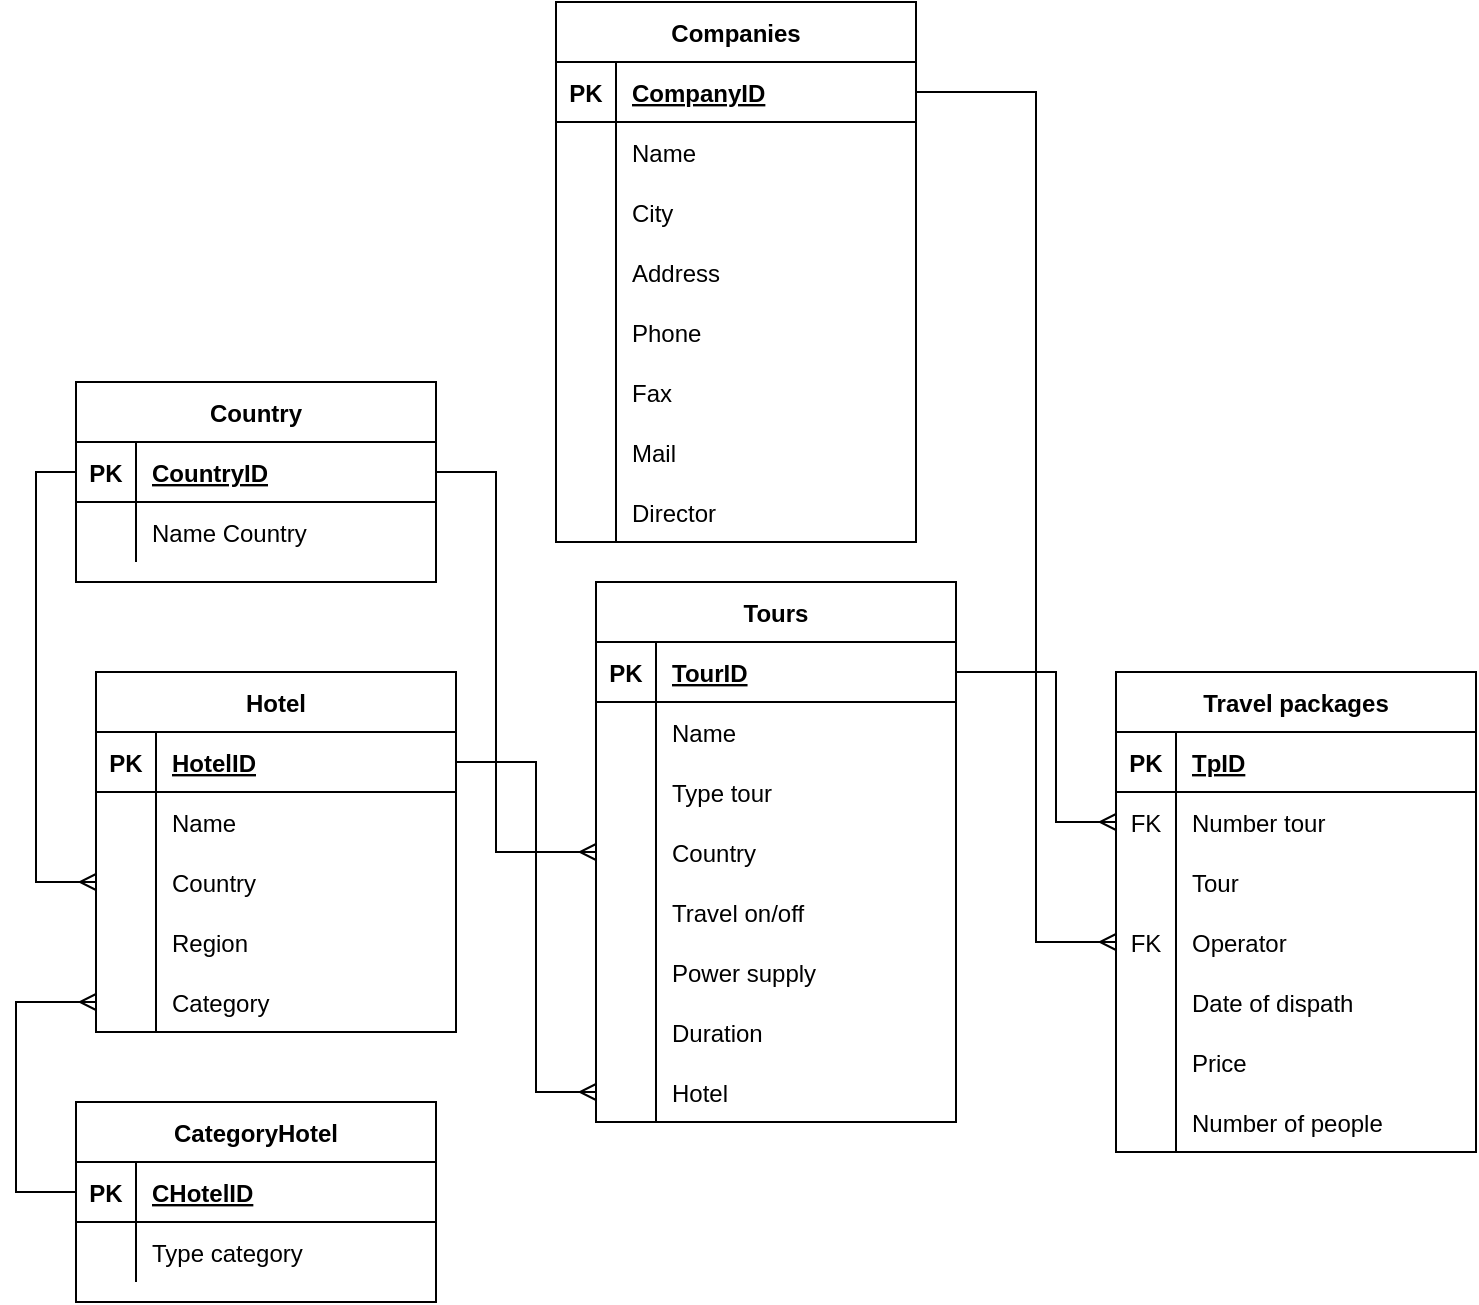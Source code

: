 <mxfile version="13.9.9" type="device"><diagram id="Lc61Oj9iBNVvq9Qi2prH" name="Страница 1"><mxGraphModel dx="1326" dy="846" grid="1" gridSize="10" guides="1" tooltips="1" connect="1" arrows="1" fold="1" page="1" pageScale="1" pageWidth="827" pageHeight="1169" math="0" shadow="0"><root><mxCell id="0"/><mxCell id="1" parent="0"/><mxCell id="X6WaeSLlBuZF8RS0wWXy-1" value="Tours" style="shape=table;startSize=30;container=1;collapsible=1;childLayout=tableLayout;fixedRows=1;rowLines=0;fontStyle=1;align=center;resizeLast=1;" parent="1" vertex="1"><mxGeometry x="360" y="730" width="180" height="270" as="geometry"/></mxCell><mxCell id="X6WaeSLlBuZF8RS0wWXy-2" value="" style="shape=partialRectangle;collapsible=0;dropTarget=0;pointerEvents=0;fillColor=none;top=0;left=0;bottom=1;right=0;points=[[0,0.5],[1,0.5]];portConstraint=eastwest;" parent="X6WaeSLlBuZF8RS0wWXy-1" vertex="1"><mxGeometry y="30" width="180" height="30" as="geometry"/></mxCell><mxCell id="X6WaeSLlBuZF8RS0wWXy-3" value="PK" style="shape=partialRectangle;connectable=0;fillColor=none;top=0;left=0;bottom=0;right=0;fontStyle=1;overflow=hidden;" parent="X6WaeSLlBuZF8RS0wWXy-2" vertex="1"><mxGeometry width="30" height="30" as="geometry"/></mxCell><mxCell id="X6WaeSLlBuZF8RS0wWXy-4" value="TourID" style="shape=partialRectangle;connectable=0;fillColor=none;top=0;left=0;bottom=0;right=0;align=left;spacingLeft=6;fontStyle=5;overflow=hidden;" parent="X6WaeSLlBuZF8RS0wWXy-2" vertex="1"><mxGeometry x="30" width="150" height="30" as="geometry"/></mxCell><mxCell id="X6WaeSLlBuZF8RS0wWXy-5" value="" style="shape=partialRectangle;collapsible=0;dropTarget=0;pointerEvents=0;fillColor=none;top=0;left=0;bottom=0;right=0;points=[[0,0.5],[1,0.5]];portConstraint=eastwest;" parent="X6WaeSLlBuZF8RS0wWXy-1" vertex="1"><mxGeometry y="60" width="180" height="30" as="geometry"/></mxCell><mxCell id="X6WaeSLlBuZF8RS0wWXy-6" value="" style="shape=partialRectangle;connectable=0;fillColor=none;top=0;left=0;bottom=0;right=0;editable=1;overflow=hidden;" parent="X6WaeSLlBuZF8RS0wWXy-5" vertex="1"><mxGeometry width="30" height="30" as="geometry"/></mxCell><mxCell id="X6WaeSLlBuZF8RS0wWXy-7" value="Name" style="shape=partialRectangle;connectable=0;fillColor=none;top=0;left=0;bottom=0;right=0;align=left;spacingLeft=6;overflow=hidden;" parent="X6WaeSLlBuZF8RS0wWXy-5" vertex="1"><mxGeometry x="30" width="150" height="30" as="geometry"/></mxCell><mxCell id="X6WaeSLlBuZF8RS0wWXy-8" value="" style="shape=partialRectangle;collapsible=0;dropTarget=0;pointerEvents=0;fillColor=none;top=0;left=0;bottom=0;right=0;points=[[0,0.5],[1,0.5]];portConstraint=eastwest;" parent="X6WaeSLlBuZF8RS0wWXy-1" vertex="1"><mxGeometry y="90" width="180" height="30" as="geometry"/></mxCell><mxCell id="X6WaeSLlBuZF8RS0wWXy-9" value="" style="shape=partialRectangle;connectable=0;fillColor=none;top=0;left=0;bottom=0;right=0;editable=1;overflow=hidden;" parent="X6WaeSLlBuZF8RS0wWXy-8" vertex="1"><mxGeometry width="30" height="30" as="geometry"/></mxCell><mxCell id="X6WaeSLlBuZF8RS0wWXy-10" value="Type tour" style="shape=partialRectangle;connectable=0;fillColor=none;top=0;left=0;bottom=0;right=0;align=left;spacingLeft=6;overflow=hidden;" parent="X6WaeSLlBuZF8RS0wWXy-8" vertex="1"><mxGeometry x="30" width="150" height="30" as="geometry"/></mxCell><mxCell id="X6WaeSLlBuZF8RS0wWXy-11" style="shape=partialRectangle;collapsible=0;dropTarget=0;pointerEvents=0;fillColor=none;top=0;left=0;bottom=0;right=0;points=[[0,0.5],[1,0.5]];portConstraint=eastwest;" parent="X6WaeSLlBuZF8RS0wWXy-1" vertex="1"><mxGeometry y="120" width="180" height="30" as="geometry"/></mxCell><mxCell id="X6WaeSLlBuZF8RS0wWXy-12" value="" style="shape=partialRectangle;connectable=0;fillColor=none;top=0;left=0;bottom=0;right=0;editable=1;overflow=hidden;" parent="X6WaeSLlBuZF8RS0wWXy-11" vertex="1"><mxGeometry width="30" height="30" as="geometry"/></mxCell><mxCell id="X6WaeSLlBuZF8RS0wWXy-13" value="Country" style="shape=partialRectangle;connectable=0;fillColor=none;top=0;left=0;bottom=0;right=0;align=left;spacingLeft=6;overflow=hidden;" parent="X6WaeSLlBuZF8RS0wWXy-11" vertex="1"><mxGeometry x="30" width="150" height="30" as="geometry"/></mxCell><mxCell id="X6WaeSLlBuZF8RS0wWXy-14" value="" style="shape=partialRectangle;collapsible=0;dropTarget=0;pointerEvents=0;fillColor=none;top=0;left=0;bottom=0;right=0;points=[[0,0.5],[1,0.5]];portConstraint=eastwest;" parent="X6WaeSLlBuZF8RS0wWXy-1" vertex="1"><mxGeometry y="150" width="180" height="30" as="geometry"/></mxCell><mxCell id="X6WaeSLlBuZF8RS0wWXy-15" value="" style="shape=partialRectangle;connectable=0;fillColor=none;top=0;left=0;bottom=0;right=0;editable=1;overflow=hidden;" parent="X6WaeSLlBuZF8RS0wWXy-14" vertex="1"><mxGeometry width="30" height="30" as="geometry"/></mxCell><mxCell id="X6WaeSLlBuZF8RS0wWXy-16" value="Travel on/off" style="shape=partialRectangle;connectable=0;fillColor=none;top=0;left=0;bottom=0;right=0;align=left;spacingLeft=6;overflow=hidden;" parent="X6WaeSLlBuZF8RS0wWXy-14" vertex="1"><mxGeometry x="30" width="150" height="30" as="geometry"/></mxCell><mxCell id="X6WaeSLlBuZF8RS0wWXy-17" style="shape=partialRectangle;collapsible=0;dropTarget=0;pointerEvents=0;fillColor=none;top=0;left=0;bottom=0;right=0;points=[[0,0.5],[1,0.5]];portConstraint=eastwest;" parent="X6WaeSLlBuZF8RS0wWXy-1" vertex="1"><mxGeometry y="180" width="180" height="30" as="geometry"/></mxCell><mxCell id="X6WaeSLlBuZF8RS0wWXy-18" style="shape=partialRectangle;connectable=0;fillColor=none;top=0;left=0;bottom=0;right=0;editable=1;overflow=hidden;" parent="X6WaeSLlBuZF8RS0wWXy-17" vertex="1"><mxGeometry width="30" height="30" as="geometry"/></mxCell><mxCell id="X6WaeSLlBuZF8RS0wWXy-19" value="Power supply" style="shape=partialRectangle;connectable=0;fillColor=none;top=0;left=0;bottom=0;right=0;align=left;spacingLeft=6;overflow=hidden;" parent="X6WaeSLlBuZF8RS0wWXy-17" vertex="1"><mxGeometry x="30" width="150" height="30" as="geometry"/></mxCell><mxCell id="X6WaeSLlBuZF8RS0wWXy-20" style="shape=partialRectangle;collapsible=0;dropTarget=0;pointerEvents=0;fillColor=none;top=0;left=0;bottom=0;right=0;points=[[0,0.5],[1,0.5]];portConstraint=eastwest;" parent="X6WaeSLlBuZF8RS0wWXy-1" vertex="1"><mxGeometry y="210" width="180" height="30" as="geometry"/></mxCell><mxCell id="X6WaeSLlBuZF8RS0wWXy-21" style="shape=partialRectangle;connectable=0;fillColor=none;top=0;left=0;bottom=0;right=0;editable=1;overflow=hidden;" parent="X6WaeSLlBuZF8RS0wWXy-20" vertex="1"><mxGeometry width="30" height="30" as="geometry"/></mxCell><mxCell id="X6WaeSLlBuZF8RS0wWXy-22" value="Duration" style="shape=partialRectangle;connectable=0;fillColor=none;top=0;left=0;bottom=0;right=0;align=left;spacingLeft=6;overflow=hidden;" parent="X6WaeSLlBuZF8RS0wWXy-20" vertex="1"><mxGeometry x="30" width="150" height="30" as="geometry"/></mxCell><mxCell id="X6WaeSLlBuZF8RS0wWXy-23" style="shape=partialRectangle;collapsible=0;dropTarget=0;pointerEvents=0;fillColor=none;top=0;left=0;bottom=0;right=0;points=[[0,0.5],[1,0.5]];portConstraint=eastwest;" parent="X6WaeSLlBuZF8RS0wWXy-1" vertex="1"><mxGeometry y="240" width="180" height="30" as="geometry"/></mxCell><mxCell id="X6WaeSLlBuZF8RS0wWXy-24" style="shape=partialRectangle;connectable=0;fillColor=none;top=0;left=0;bottom=0;right=0;editable=1;overflow=hidden;" parent="X6WaeSLlBuZF8RS0wWXy-23" vertex="1"><mxGeometry width="30" height="30" as="geometry"/></mxCell><mxCell id="X6WaeSLlBuZF8RS0wWXy-25" value="Hotel" style="shape=partialRectangle;connectable=0;fillColor=none;top=0;left=0;bottom=0;right=0;align=left;spacingLeft=6;overflow=hidden;" parent="X6WaeSLlBuZF8RS0wWXy-23" vertex="1"><mxGeometry x="30" width="150" height="30" as="geometry"/></mxCell><mxCell id="X6WaeSLlBuZF8RS0wWXy-26" value="Hotel" style="shape=table;startSize=30;container=1;collapsible=1;childLayout=tableLayout;fixedRows=1;rowLines=0;fontStyle=1;align=center;resizeLast=1;" parent="1" vertex="1"><mxGeometry x="110" y="775" width="180" height="180" as="geometry"/></mxCell><mxCell id="X6WaeSLlBuZF8RS0wWXy-27" value="" style="shape=partialRectangle;collapsible=0;dropTarget=0;pointerEvents=0;fillColor=none;top=0;left=0;bottom=1;right=0;points=[[0,0.5],[1,0.5]];portConstraint=eastwest;" parent="X6WaeSLlBuZF8RS0wWXy-26" vertex="1"><mxGeometry y="30" width="180" height="30" as="geometry"/></mxCell><mxCell id="X6WaeSLlBuZF8RS0wWXy-28" value="PK" style="shape=partialRectangle;connectable=0;fillColor=none;top=0;left=0;bottom=0;right=0;fontStyle=1;overflow=hidden;" parent="X6WaeSLlBuZF8RS0wWXy-27" vertex="1"><mxGeometry width="30" height="30" as="geometry"/></mxCell><mxCell id="X6WaeSLlBuZF8RS0wWXy-29" value="HotelID" style="shape=partialRectangle;connectable=0;fillColor=none;top=0;left=0;bottom=0;right=0;align=left;spacingLeft=6;fontStyle=5;overflow=hidden;" parent="X6WaeSLlBuZF8RS0wWXy-27" vertex="1"><mxGeometry x="30" width="150" height="30" as="geometry"/></mxCell><mxCell id="X6WaeSLlBuZF8RS0wWXy-30" value="" style="shape=partialRectangle;collapsible=0;dropTarget=0;pointerEvents=0;fillColor=none;top=0;left=0;bottom=0;right=0;points=[[0,0.5],[1,0.5]];portConstraint=eastwest;" parent="X6WaeSLlBuZF8RS0wWXy-26" vertex="1"><mxGeometry y="60" width="180" height="30" as="geometry"/></mxCell><mxCell id="X6WaeSLlBuZF8RS0wWXy-31" value="" style="shape=partialRectangle;connectable=0;fillColor=none;top=0;left=0;bottom=0;right=0;editable=1;overflow=hidden;" parent="X6WaeSLlBuZF8RS0wWXy-30" vertex="1"><mxGeometry width="30" height="30" as="geometry"/></mxCell><mxCell id="X6WaeSLlBuZF8RS0wWXy-32" value="Name" style="shape=partialRectangle;connectable=0;fillColor=none;top=0;left=0;bottom=0;right=0;align=left;spacingLeft=6;overflow=hidden;" parent="X6WaeSLlBuZF8RS0wWXy-30" vertex="1"><mxGeometry x="30" width="150" height="30" as="geometry"/></mxCell><mxCell id="X6WaeSLlBuZF8RS0wWXy-33" style="shape=partialRectangle;collapsible=0;dropTarget=0;pointerEvents=0;fillColor=none;top=0;left=0;bottom=0;right=0;points=[[0,0.5],[1,0.5]];portConstraint=eastwest;" parent="X6WaeSLlBuZF8RS0wWXy-26" vertex="1"><mxGeometry y="90" width="180" height="30" as="geometry"/></mxCell><mxCell id="X6WaeSLlBuZF8RS0wWXy-34" style="shape=partialRectangle;connectable=0;fillColor=none;top=0;left=0;bottom=0;right=0;editable=1;overflow=hidden;" parent="X6WaeSLlBuZF8RS0wWXy-33" vertex="1"><mxGeometry width="30" height="30" as="geometry"/></mxCell><mxCell id="X6WaeSLlBuZF8RS0wWXy-35" value="Country" style="shape=partialRectangle;connectable=0;fillColor=none;top=0;left=0;bottom=0;right=0;align=left;spacingLeft=6;overflow=hidden;" parent="X6WaeSLlBuZF8RS0wWXy-33" vertex="1"><mxGeometry x="30" width="150" height="30" as="geometry"/></mxCell><mxCell id="X6WaeSLlBuZF8RS0wWXy-36" value="" style="shape=partialRectangle;collapsible=0;dropTarget=0;pointerEvents=0;fillColor=none;top=0;left=0;bottom=0;right=0;points=[[0,0.5],[1,0.5]];portConstraint=eastwest;" parent="X6WaeSLlBuZF8RS0wWXy-26" vertex="1"><mxGeometry y="120" width="180" height="30" as="geometry"/></mxCell><mxCell id="X6WaeSLlBuZF8RS0wWXy-37" value="" style="shape=partialRectangle;connectable=0;fillColor=none;top=0;left=0;bottom=0;right=0;editable=1;overflow=hidden;" parent="X6WaeSLlBuZF8RS0wWXy-36" vertex="1"><mxGeometry width="30" height="30" as="geometry"/></mxCell><mxCell id="X6WaeSLlBuZF8RS0wWXy-38" value="Region" style="shape=partialRectangle;connectable=0;fillColor=none;top=0;left=0;bottom=0;right=0;align=left;spacingLeft=6;overflow=hidden;" parent="X6WaeSLlBuZF8RS0wWXy-36" vertex="1"><mxGeometry x="30" width="150" height="30" as="geometry"/></mxCell><mxCell id="X6WaeSLlBuZF8RS0wWXy-39" style="shape=partialRectangle;collapsible=0;dropTarget=0;pointerEvents=0;fillColor=none;top=0;left=0;bottom=0;right=0;points=[[0,0.5],[1,0.5]];portConstraint=eastwest;" parent="X6WaeSLlBuZF8RS0wWXy-26" vertex="1"><mxGeometry y="150" width="180" height="30" as="geometry"/></mxCell><mxCell id="X6WaeSLlBuZF8RS0wWXy-40" style="shape=partialRectangle;connectable=0;fillColor=none;top=0;left=0;bottom=0;right=0;editable=1;overflow=hidden;" parent="X6WaeSLlBuZF8RS0wWXy-39" vertex="1"><mxGeometry width="30" height="30" as="geometry"/></mxCell><mxCell id="X6WaeSLlBuZF8RS0wWXy-41" value="Category" style="shape=partialRectangle;connectable=0;fillColor=none;top=0;left=0;bottom=0;right=0;align=left;spacingLeft=6;overflow=hidden;" parent="X6WaeSLlBuZF8RS0wWXy-39" vertex="1"><mxGeometry x="30" width="150" height="30" as="geometry"/></mxCell><mxCell id="X6WaeSLlBuZF8RS0wWXy-42" value="Travel packages" style="shape=table;startSize=30;container=1;collapsible=1;childLayout=tableLayout;fixedRows=1;rowLines=0;fontStyle=1;align=center;resizeLast=1;" parent="1" vertex="1"><mxGeometry x="620" y="775" width="180" height="240" as="geometry"/></mxCell><mxCell id="X6WaeSLlBuZF8RS0wWXy-43" value="" style="shape=partialRectangle;collapsible=0;dropTarget=0;pointerEvents=0;fillColor=none;top=0;left=0;bottom=1;right=0;points=[[0,0.5],[1,0.5]];portConstraint=eastwest;" parent="X6WaeSLlBuZF8RS0wWXy-42" vertex="1"><mxGeometry y="30" width="180" height="30" as="geometry"/></mxCell><mxCell id="X6WaeSLlBuZF8RS0wWXy-44" value="PK" style="shape=partialRectangle;connectable=0;fillColor=none;top=0;left=0;bottom=0;right=0;fontStyle=1;overflow=hidden;" parent="X6WaeSLlBuZF8RS0wWXy-43" vertex="1"><mxGeometry width="30" height="30" as="geometry"/></mxCell><mxCell id="X6WaeSLlBuZF8RS0wWXy-45" value="TpID" style="shape=partialRectangle;connectable=0;fillColor=none;top=0;left=0;bottom=0;right=0;align=left;spacingLeft=6;fontStyle=5;overflow=hidden;" parent="X6WaeSLlBuZF8RS0wWXy-43" vertex="1"><mxGeometry x="30" width="150" height="30" as="geometry"/></mxCell><mxCell id="X6WaeSLlBuZF8RS0wWXy-89" value="" style="shape=partialRectangle;collapsible=0;dropTarget=0;pointerEvents=0;fillColor=none;top=0;left=0;bottom=0;right=0;points=[[0,0.5],[1,0.5]];portConstraint=eastwest;" parent="X6WaeSLlBuZF8RS0wWXy-42" vertex="1"><mxGeometry y="60" width="180" height="30" as="geometry"/></mxCell><mxCell id="X6WaeSLlBuZF8RS0wWXy-90" value="FK" style="shape=partialRectangle;connectable=0;fillColor=none;top=0;left=0;bottom=0;right=0;editable=1;overflow=hidden;" parent="X6WaeSLlBuZF8RS0wWXy-89" vertex="1"><mxGeometry width="30" height="30" as="geometry"/></mxCell><mxCell id="X6WaeSLlBuZF8RS0wWXy-91" value="Number tour" style="shape=partialRectangle;connectable=0;fillColor=none;top=0;left=0;bottom=0;right=0;align=left;spacingLeft=6;overflow=hidden;" parent="X6WaeSLlBuZF8RS0wWXy-89" vertex="1"><mxGeometry x="30" width="150" height="30" as="geometry"/></mxCell><mxCell id="X6WaeSLlBuZF8RS0wWXy-46" value="" style="shape=partialRectangle;collapsible=0;dropTarget=0;pointerEvents=0;fillColor=none;top=0;left=0;bottom=0;right=0;points=[[0,0.5],[1,0.5]];portConstraint=eastwest;" parent="X6WaeSLlBuZF8RS0wWXy-42" vertex="1"><mxGeometry y="90" width="180" height="30" as="geometry"/></mxCell><mxCell id="X6WaeSLlBuZF8RS0wWXy-47" value="" style="shape=partialRectangle;connectable=0;fillColor=none;top=0;left=0;bottom=0;right=0;editable=1;overflow=hidden;" parent="X6WaeSLlBuZF8RS0wWXy-46" vertex="1"><mxGeometry width="30" height="30" as="geometry"/></mxCell><mxCell id="X6WaeSLlBuZF8RS0wWXy-48" value="Tour" style="shape=partialRectangle;connectable=0;fillColor=none;top=0;left=0;bottom=0;right=0;align=left;spacingLeft=6;overflow=hidden;" parent="X6WaeSLlBuZF8RS0wWXy-46" vertex="1"><mxGeometry x="30" width="150" height="30" as="geometry"/></mxCell><mxCell id="X6WaeSLlBuZF8RS0wWXy-49" value="" style="shape=partialRectangle;collapsible=0;dropTarget=0;pointerEvents=0;fillColor=none;top=0;left=0;bottom=0;right=0;points=[[0,0.5],[1,0.5]];portConstraint=eastwest;" parent="X6WaeSLlBuZF8RS0wWXy-42" vertex="1"><mxGeometry y="120" width="180" height="30" as="geometry"/></mxCell><mxCell id="X6WaeSLlBuZF8RS0wWXy-50" value="FK" style="shape=partialRectangle;connectable=0;fillColor=none;top=0;left=0;bottom=0;right=0;editable=1;overflow=hidden;" parent="X6WaeSLlBuZF8RS0wWXy-49" vertex="1"><mxGeometry width="30" height="30" as="geometry"/></mxCell><mxCell id="X6WaeSLlBuZF8RS0wWXy-51" value="Operator" style="shape=partialRectangle;connectable=0;fillColor=none;top=0;left=0;bottom=0;right=0;align=left;spacingLeft=6;overflow=hidden;" parent="X6WaeSLlBuZF8RS0wWXy-49" vertex="1"><mxGeometry x="30" width="150" height="30" as="geometry"/></mxCell><mxCell id="X6WaeSLlBuZF8RS0wWXy-52" style="shape=partialRectangle;collapsible=0;dropTarget=0;pointerEvents=0;fillColor=none;top=0;left=0;bottom=0;right=0;points=[[0,0.5],[1,0.5]];portConstraint=eastwest;" parent="X6WaeSLlBuZF8RS0wWXy-42" vertex="1"><mxGeometry y="150" width="180" height="30" as="geometry"/></mxCell><mxCell id="X6WaeSLlBuZF8RS0wWXy-53" style="shape=partialRectangle;connectable=0;fillColor=none;top=0;left=0;bottom=0;right=0;editable=1;overflow=hidden;" parent="X6WaeSLlBuZF8RS0wWXy-52" vertex="1"><mxGeometry width="30" height="30" as="geometry"/></mxCell><mxCell id="X6WaeSLlBuZF8RS0wWXy-54" value="Date of dispath" style="shape=partialRectangle;connectable=0;fillColor=none;top=0;left=0;bottom=0;right=0;align=left;spacingLeft=6;overflow=hidden;" parent="X6WaeSLlBuZF8RS0wWXy-52" vertex="1"><mxGeometry x="30" width="150" height="30" as="geometry"/></mxCell><mxCell id="X6WaeSLlBuZF8RS0wWXy-55" value="" style="shape=partialRectangle;collapsible=0;dropTarget=0;pointerEvents=0;fillColor=none;top=0;left=0;bottom=0;right=0;points=[[0,0.5],[1,0.5]];portConstraint=eastwest;" parent="X6WaeSLlBuZF8RS0wWXy-42" vertex="1"><mxGeometry y="180" width="180" height="30" as="geometry"/></mxCell><mxCell id="X6WaeSLlBuZF8RS0wWXy-56" value="" style="shape=partialRectangle;connectable=0;fillColor=none;top=0;left=0;bottom=0;right=0;editable=1;overflow=hidden;" parent="X6WaeSLlBuZF8RS0wWXy-55" vertex="1"><mxGeometry width="30" height="30" as="geometry"/></mxCell><mxCell id="X6WaeSLlBuZF8RS0wWXy-57" value="Price" style="shape=partialRectangle;connectable=0;fillColor=none;top=0;left=0;bottom=0;right=0;align=left;spacingLeft=6;overflow=hidden;" parent="X6WaeSLlBuZF8RS0wWXy-55" vertex="1"><mxGeometry x="30" width="150" height="30" as="geometry"/></mxCell><mxCell id="X6WaeSLlBuZF8RS0wWXy-58" style="shape=partialRectangle;collapsible=0;dropTarget=0;pointerEvents=0;fillColor=none;top=0;left=0;bottom=0;right=0;points=[[0,0.5],[1,0.5]];portConstraint=eastwest;" parent="X6WaeSLlBuZF8RS0wWXy-42" vertex="1"><mxGeometry y="210" width="180" height="30" as="geometry"/></mxCell><mxCell id="X6WaeSLlBuZF8RS0wWXy-59" style="shape=partialRectangle;connectable=0;fillColor=none;top=0;left=0;bottom=0;right=0;editable=1;overflow=hidden;" parent="X6WaeSLlBuZF8RS0wWXy-58" vertex="1"><mxGeometry width="30" height="30" as="geometry"/></mxCell><mxCell id="X6WaeSLlBuZF8RS0wWXy-60" value="Number of people" style="shape=partialRectangle;connectable=0;fillColor=none;top=0;left=0;bottom=0;right=0;align=left;spacingLeft=6;overflow=hidden;" parent="X6WaeSLlBuZF8RS0wWXy-58" vertex="1"><mxGeometry x="30" width="150" height="30" as="geometry"/></mxCell><mxCell id="X6WaeSLlBuZF8RS0wWXy-61" value="Companies" style="shape=table;startSize=30;container=1;collapsible=1;childLayout=tableLayout;fixedRows=1;rowLines=0;fontStyle=1;align=center;resizeLast=1;" parent="1" vertex="1"><mxGeometry x="340" y="440" width="180" height="270" as="geometry"/></mxCell><mxCell id="X6WaeSLlBuZF8RS0wWXy-62" value="" style="shape=partialRectangle;collapsible=0;dropTarget=0;pointerEvents=0;fillColor=none;top=0;left=0;bottom=1;right=0;points=[[0,0.5],[1,0.5]];portConstraint=eastwest;" parent="X6WaeSLlBuZF8RS0wWXy-61" vertex="1"><mxGeometry y="30" width="180" height="30" as="geometry"/></mxCell><mxCell id="X6WaeSLlBuZF8RS0wWXy-63" value="PK" style="shape=partialRectangle;connectable=0;fillColor=none;top=0;left=0;bottom=0;right=0;fontStyle=1;overflow=hidden;" parent="X6WaeSLlBuZF8RS0wWXy-62" vertex="1"><mxGeometry width="30" height="30" as="geometry"/></mxCell><mxCell id="X6WaeSLlBuZF8RS0wWXy-64" value="CompanуID" style="shape=partialRectangle;connectable=0;fillColor=none;top=0;left=0;bottom=0;right=0;align=left;spacingLeft=6;fontStyle=5;overflow=hidden;" parent="X6WaeSLlBuZF8RS0wWXy-62" vertex="1"><mxGeometry x="30" width="150" height="30" as="geometry"/></mxCell><mxCell id="X6WaeSLlBuZF8RS0wWXy-65" value="" style="shape=partialRectangle;collapsible=0;dropTarget=0;pointerEvents=0;fillColor=none;top=0;left=0;bottom=0;right=0;points=[[0,0.5],[1,0.5]];portConstraint=eastwest;" parent="X6WaeSLlBuZF8RS0wWXy-61" vertex="1"><mxGeometry y="60" width="180" height="30" as="geometry"/></mxCell><mxCell id="X6WaeSLlBuZF8RS0wWXy-66" value="" style="shape=partialRectangle;connectable=0;fillColor=none;top=0;left=0;bottom=0;right=0;editable=1;overflow=hidden;" parent="X6WaeSLlBuZF8RS0wWXy-65" vertex="1"><mxGeometry width="30" height="30" as="geometry"/></mxCell><mxCell id="X6WaeSLlBuZF8RS0wWXy-67" value="Name" style="shape=partialRectangle;connectable=0;fillColor=none;top=0;left=0;bottom=0;right=0;align=left;spacingLeft=6;overflow=hidden;" parent="X6WaeSLlBuZF8RS0wWXy-65" vertex="1"><mxGeometry x="30" width="150" height="30" as="geometry"/></mxCell><mxCell id="X6WaeSLlBuZF8RS0wWXy-68" value="" style="shape=partialRectangle;collapsible=0;dropTarget=0;pointerEvents=0;fillColor=none;top=0;left=0;bottom=0;right=0;points=[[0,0.5],[1,0.5]];portConstraint=eastwest;" parent="X6WaeSLlBuZF8RS0wWXy-61" vertex="1"><mxGeometry y="90" width="180" height="30" as="geometry"/></mxCell><mxCell id="X6WaeSLlBuZF8RS0wWXy-69" value="" style="shape=partialRectangle;connectable=0;fillColor=none;top=0;left=0;bottom=0;right=0;editable=1;overflow=hidden;" parent="X6WaeSLlBuZF8RS0wWXy-68" vertex="1"><mxGeometry width="30" height="30" as="geometry"/></mxCell><mxCell id="X6WaeSLlBuZF8RS0wWXy-70" value="City" style="shape=partialRectangle;connectable=0;fillColor=none;top=0;left=0;bottom=0;right=0;align=left;spacingLeft=6;overflow=hidden;" parent="X6WaeSLlBuZF8RS0wWXy-68" vertex="1"><mxGeometry x="30" width="150" height="30" as="geometry"/></mxCell><mxCell id="X6WaeSLlBuZF8RS0wWXy-71" style="shape=partialRectangle;collapsible=0;dropTarget=0;pointerEvents=0;fillColor=none;top=0;left=0;bottom=0;right=0;points=[[0,0.5],[1,0.5]];portConstraint=eastwest;" parent="X6WaeSLlBuZF8RS0wWXy-61" vertex="1"><mxGeometry y="120" width="180" height="30" as="geometry"/></mxCell><mxCell id="X6WaeSLlBuZF8RS0wWXy-72" style="shape=partialRectangle;connectable=0;fillColor=none;top=0;left=0;bottom=0;right=0;editable=1;overflow=hidden;" parent="X6WaeSLlBuZF8RS0wWXy-71" vertex="1"><mxGeometry width="30" height="30" as="geometry"/></mxCell><mxCell id="X6WaeSLlBuZF8RS0wWXy-73" value="Address" style="shape=partialRectangle;connectable=0;fillColor=none;top=0;left=0;bottom=0;right=0;align=left;spacingLeft=6;overflow=hidden;" parent="X6WaeSLlBuZF8RS0wWXy-71" vertex="1"><mxGeometry x="30" width="150" height="30" as="geometry"/></mxCell><mxCell id="X6WaeSLlBuZF8RS0wWXy-74" value="" style="shape=partialRectangle;collapsible=0;dropTarget=0;pointerEvents=0;fillColor=none;top=0;left=0;bottom=0;right=0;points=[[0,0.5],[1,0.5]];portConstraint=eastwest;" parent="X6WaeSLlBuZF8RS0wWXy-61" vertex="1"><mxGeometry y="150" width="180" height="30" as="geometry"/></mxCell><mxCell id="X6WaeSLlBuZF8RS0wWXy-75" value="" style="shape=partialRectangle;connectable=0;fillColor=none;top=0;left=0;bottom=0;right=0;editable=1;overflow=hidden;" parent="X6WaeSLlBuZF8RS0wWXy-74" vertex="1"><mxGeometry width="30" height="30" as="geometry"/></mxCell><mxCell id="X6WaeSLlBuZF8RS0wWXy-76" value="Phone" style="shape=partialRectangle;connectable=0;fillColor=none;top=0;left=0;bottom=0;right=0;align=left;spacingLeft=6;overflow=hidden;" parent="X6WaeSLlBuZF8RS0wWXy-74" vertex="1"><mxGeometry x="30" width="150" height="30" as="geometry"/></mxCell><mxCell id="X6WaeSLlBuZF8RS0wWXy-77" style="shape=partialRectangle;collapsible=0;dropTarget=0;pointerEvents=0;fillColor=none;top=0;left=0;bottom=0;right=0;points=[[0,0.5],[1,0.5]];portConstraint=eastwest;" parent="X6WaeSLlBuZF8RS0wWXy-61" vertex="1"><mxGeometry y="180" width="180" height="30" as="geometry"/></mxCell><mxCell id="X6WaeSLlBuZF8RS0wWXy-78" style="shape=partialRectangle;connectable=0;fillColor=none;top=0;left=0;bottom=0;right=0;editable=1;overflow=hidden;" parent="X6WaeSLlBuZF8RS0wWXy-77" vertex="1"><mxGeometry width="30" height="30" as="geometry"/></mxCell><mxCell id="X6WaeSLlBuZF8RS0wWXy-79" value="Fax" style="shape=partialRectangle;connectable=0;fillColor=none;top=0;left=0;bottom=0;right=0;align=left;spacingLeft=6;overflow=hidden;" parent="X6WaeSLlBuZF8RS0wWXy-77" vertex="1"><mxGeometry x="30" width="150" height="30" as="geometry"/></mxCell><mxCell id="X6WaeSLlBuZF8RS0wWXy-80" style="shape=partialRectangle;collapsible=0;dropTarget=0;pointerEvents=0;fillColor=none;top=0;left=0;bottom=0;right=0;points=[[0,0.5],[1,0.5]];portConstraint=eastwest;" parent="X6WaeSLlBuZF8RS0wWXy-61" vertex="1"><mxGeometry y="210" width="180" height="30" as="geometry"/></mxCell><mxCell id="X6WaeSLlBuZF8RS0wWXy-81" style="shape=partialRectangle;connectable=0;fillColor=none;top=0;left=0;bottom=0;right=0;editable=1;overflow=hidden;" parent="X6WaeSLlBuZF8RS0wWXy-80" vertex="1"><mxGeometry width="30" height="30" as="geometry"/></mxCell><mxCell id="X6WaeSLlBuZF8RS0wWXy-82" value="Mail" style="shape=partialRectangle;connectable=0;fillColor=none;top=0;left=0;bottom=0;right=0;align=left;spacingLeft=6;overflow=hidden;" parent="X6WaeSLlBuZF8RS0wWXy-80" vertex="1"><mxGeometry x="30" width="150" height="30" as="geometry"/></mxCell><mxCell id="X6WaeSLlBuZF8RS0wWXy-83" style="shape=partialRectangle;collapsible=0;dropTarget=0;pointerEvents=0;fillColor=none;top=0;left=0;bottom=0;right=0;points=[[0,0.5],[1,0.5]];portConstraint=eastwest;" parent="X6WaeSLlBuZF8RS0wWXy-61" vertex="1"><mxGeometry y="240" width="180" height="30" as="geometry"/></mxCell><mxCell id="X6WaeSLlBuZF8RS0wWXy-84" style="shape=partialRectangle;connectable=0;fillColor=none;top=0;left=0;bottom=0;right=0;editable=1;overflow=hidden;" parent="X6WaeSLlBuZF8RS0wWXy-83" vertex="1"><mxGeometry width="30" height="30" as="geometry"/></mxCell><mxCell id="X6WaeSLlBuZF8RS0wWXy-85" value="Director" style="shape=partialRectangle;connectable=0;fillColor=none;top=0;left=0;bottom=0;right=0;align=left;spacingLeft=6;overflow=hidden;" parent="X6WaeSLlBuZF8RS0wWXy-83" vertex="1"><mxGeometry x="30" width="150" height="30" as="geometry"/></mxCell><mxCell id="X6WaeSLlBuZF8RS0wWXy-87" style="edgeStyle=orthogonalEdgeStyle;rounded=0;orthogonalLoop=1;jettySize=auto;html=1;exitX=1;exitY=0.5;exitDx=0;exitDy=0;endArrow=ERmany;endFill=0;entryX=0;entryY=0.5;entryDx=0;entryDy=0;" parent="1" source="X6WaeSLlBuZF8RS0wWXy-27" target="X6WaeSLlBuZF8RS0wWXy-23" edge="1"><mxGeometry relative="1" as="geometry"><mxPoint x="765" y="840" as="targetPoint"/><mxPoint x="360" y="825" as="sourcePoint"/><Array as="points"><mxPoint x="330" y="820"/><mxPoint x="330" y="985"/></Array></mxGeometry></mxCell><mxCell id="X6WaeSLlBuZF8RS0wWXy-88" style="edgeStyle=orthogonalEdgeStyle;rounded=0;orthogonalLoop=1;jettySize=auto;html=1;exitX=1;exitY=0.5;exitDx=0;exitDy=0;endArrow=ERmany;endFill=0;entryX=0;entryY=0.5;entryDx=0;entryDy=0;" parent="1" source="X6WaeSLlBuZF8RS0wWXy-62" target="X6WaeSLlBuZF8RS0wWXy-49" edge="1"><mxGeometry relative="1" as="geometry"><mxPoint x="570" y="760" as="targetPoint"/><mxPoint x="640" y="570" as="sourcePoint"/><Array as="points"><mxPoint x="580" y="485"/><mxPoint x="580" y="910"/></Array></mxGeometry></mxCell><mxCell id="X6WaeSLlBuZF8RS0wWXy-93" style="edgeStyle=orthogonalEdgeStyle;rounded=0;orthogonalLoop=1;jettySize=auto;html=1;exitX=1;exitY=0.5;exitDx=0;exitDy=0;endArrow=ERmany;endFill=0;entryX=0;entryY=0.5;entryDx=0;entryDy=0;" parent="1" source="X6WaeSLlBuZF8RS0wWXy-2" target="X6WaeSLlBuZF8RS0wWXy-89" edge="1"><mxGeometry relative="1" as="geometry"><mxPoint x="630" y="920" as="targetPoint"/><mxPoint x="530" y="495" as="sourcePoint"/><Array as="points"><mxPoint x="590" y="775"/><mxPoint x="590" y="850"/></Array></mxGeometry></mxCell><mxCell id="X6WaeSLlBuZF8RS0wWXy-94" value="CategoryHotel" style="shape=table;startSize=30;container=1;collapsible=1;childLayout=tableLayout;fixedRows=1;rowLines=0;fontStyle=1;align=center;resizeLast=1;" parent="1" vertex="1"><mxGeometry x="100" y="990" width="180" height="100" as="geometry"/></mxCell><mxCell id="X6WaeSLlBuZF8RS0wWXy-95" value="" style="shape=partialRectangle;collapsible=0;dropTarget=0;pointerEvents=0;fillColor=none;top=0;left=0;bottom=1;right=0;points=[[0,0.5],[1,0.5]];portConstraint=eastwest;" parent="X6WaeSLlBuZF8RS0wWXy-94" vertex="1"><mxGeometry y="30" width="180" height="30" as="geometry"/></mxCell><mxCell id="X6WaeSLlBuZF8RS0wWXy-96" value="PK" style="shape=partialRectangle;connectable=0;fillColor=none;top=0;left=0;bottom=0;right=0;fontStyle=1;overflow=hidden;" parent="X6WaeSLlBuZF8RS0wWXy-95" vertex="1"><mxGeometry width="30" height="30" as="geometry"/></mxCell><mxCell id="X6WaeSLlBuZF8RS0wWXy-97" value="CHotelID" style="shape=partialRectangle;connectable=0;fillColor=none;top=0;left=0;bottom=0;right=0;align=left;spacingLeft=6;fontStyle=5;overflow=hidden;" parent="X6WaeSLlBuZF8RS0wWXy-95" vertex="1"><mxGeometry x="30" width="150" height="30" as="geometry"/></mxCell><mxCell id="X6WaeSLlBuZF8RS0wWXy-101" value="" style="shape=partialRectangle;collapsible=0;dropTarget=0;pointerEvents=0;fillColor=none;top=0;left=0;bottom=0;right=0;points=[[0,0.5],[1,0.5]];portConstraint=eastwest;" parent="X6WaeSLlBuZF8RS0wWXy-94" vertex="1"><mxGeometry y="60" width="180" height="30" as="geometry"/></mxCell><mxCell id="X6WaeSLlBuZF8RS0wWXy-102" value="" style="shape=partialRectangle;connectable=0;fillColor=none;top=0;left=0;bottom=0;right=0;editable=1;overflow=hidden;" parent="X6WaeSLlBuZF8RS0wWXy-101" vertex="1"><mxGeometry width="30" height="30" as="geometry"/></mxCell><mxCell id="X6WaeSLlBuZF8RS0wWXy-103" value="Type category" style="shape=partialRectangle;connectable=0;fillColor=none;top=0;left=0;bottom=0;right=0;align=left;spacingLeft=6;overflow=hidden;" parent="X6WaeSLlBuZF8RS0wWXy-101" vertex="1"><mxGeometry x="30" width="150" height="30" as="geometry"/></mxCell><mxCell id="X6WaeSLlBuZF8RS0wWXy-107" style="edgeStyle=orthogonalEdgeStyle;rounded=0;orthogonalLoop=1;jettySize=auto;html=1;exitX=0;exitY=0.5;exitDx=0;exitDy=0;endArrow=ERmany;endFill=0;entryX=0;entryY=0.5;entryDx=0;entryDy=0;" parent="1" source="X6WaeSLlBuZF8RS0wWXy-95" target="X6WaeSLlBuZF8RS0wWXy-39" edge="1"><mxGeometry relative="1" as="geometry"><mxPoint x="110" y="935" as="targetPoint"/><mxPoint x="10" y="510" as="sourcePoint"/><Array as="points"><mxPoint x="70" y="1035"/><mxPoint x="70" y="940"/></Array></mxGeometry></mxCell><mxCell id="X6WaeSLlBuZF8RS0wWXy-108" value="Country" style="shape=table;startSize=30;container=1;collapsible=1;childLayout=tableLayout;fixedRows=1;rowLines=0;fontStyle=1;align=center;resizeLast=1;" parent="1" vertex="1"><mxGeometry x="100" y="630" width="180" height="100" as="geometry"/></mxCell><mxCell id="X6WaeSLlBuZF8RS0wWXy-109" value="" style="shape=partialRectangle;collapsible=0;dropTarget=0;pointerEvents=0;fillColor=none;top=0;left=0;bottom=1;right=0;points=[[0,0.5],[1,0.5]];portConstraint=eastwest;" parent="X6WaeSLlBuZF8RS0wWXy-108" vertex="1"><mxGeometry y="30" width="180" height="30" as="geometry"/></mxCell><mxCell id="X6WaeSLlBuZF8RS0wWXy-110" value="PK" style="shape=partialRectangle;connectable=0;fillColor=none;top=0;left=0;bottom=0;right=0;fontStyle=1;overflow=hidden;" parent="X6WaeSLlBuZF8RS0wWXy-109" vertex="1"><mxGeometry width="30" height="30" as="geometry"/></mxCell><mxCell id="X6WaeSLlBuZF8RS0wWXy-111" value="CountryID" style="shape=partialRectangle;connectable=0;fillColor=none;top=0;left=0;bottom=0;right=0;align=left;spacingLeft=6;fontStyle=5;overflow=hidden;" parent="X6WaeSLlBuZF8RS0wWXy-109" vertex="1"><mxGeometry x="30" width="150" height="30" as="geometry"/></mxCell><mxCell id="X6WaeSLlBuZF8RS0wWXy-112" value="" style="shape=partialRectangle;collapsible=0;dropTarget=0;pointerEvents=0;fillColor=none;top=0;left=0;bottom=0;right=0;points=[[0,0.5],[1,0.5]];portConstraint=eastwest;" parent="X6WaeSLlBuZF8RS0wWXy-108" vertex="1"><mxGeometry y="60" width="180" height="30" as="geometry"/></mxCell><mxCell id="X6WaeSLlBuZF8RS0wWXy-113" value="" style="shape=partialRectangle;connectable=0;fillColor=none;top=0;left=0;bottom=0;right=0;editable=1;overflow=hidden;" parent="X6WaeSLlBuZF8RS0wWXy-112" vertex="1"><mxGeometry width="30" height="30" as="geometry"/></mxCell><mxCell id="X6WaeSLlBuZF8RS0wWXy-114" value="Name Country" style="shape=partialRectangle;connectable=0;fillColor=none;top=0;left=0;bottom=0;right=0;align=left;spacingLeft=6;overflow=hidden;" parent="X6WaeSLlBuZF8RS0wWXy-112" vertex="1"><mxGeometry x="30" width="150" height="30" as="geometry"/></mxCell><mxCell id="X6WaeSLlBuZF8RS0wWXy-115" style="edgeStyle=orthogonalEdgeStyle;rounded=0;orthogonalLoop=1;jettySize=auto;html=1;exitX=1;exitY=0.5;exitDx=0;exitDy=0;endArrow=ERmany;endFill=0;entryX=0;entryY=0.5;entryDx=0;entryDy=0;" parent="1" source="X6WaeSLlBuZF8RS0wWXy-109" target="X6WaeSLlBuZF8RS0wWXy-11" edge="1"><mxGeometry relative="1" as="geometry"><mxPoint x="370" y="995" as="targetPoint"/><mxPoint x="300" y="830" as="sourcePoint"/><Array as="points"><mxPoint x="310" y="675"/><mxPoint x="310" y="865"/></Array></mxGeometry></mxCell><mxCell id="X6WaeSLlBuZF8RS0wWXy-116" style="edgeStyle=orthogonalEdgeStyle;rounded=0;orthogonalLoop=1;jettySize=auto;html=1;exitX=0;exitY=0.5;exitDx=0;exitDy=0;endArrow=ERmany;endFill=0;entryX=0;entryY=0.5;entryDx=0;entryDy=0;" parent="1" source="X6WaeSLlBuZF8RS0wWXy-109" target="X6WaeSLlBuZF8RS0wWXy-33" edge="1"><mxGeometry relative="1" as="geometry"><mxPoint x="370" y="875" as="targetPoint"/><mxPoint x="290" y="685" as="sourcePoint"/><Array as="points"><mxPoint x="80" y="675"/><mxPoint x="80" y="880"/></Array></mxGeometry></mxCell></root></mxGraphModel></diagram></mxfile>